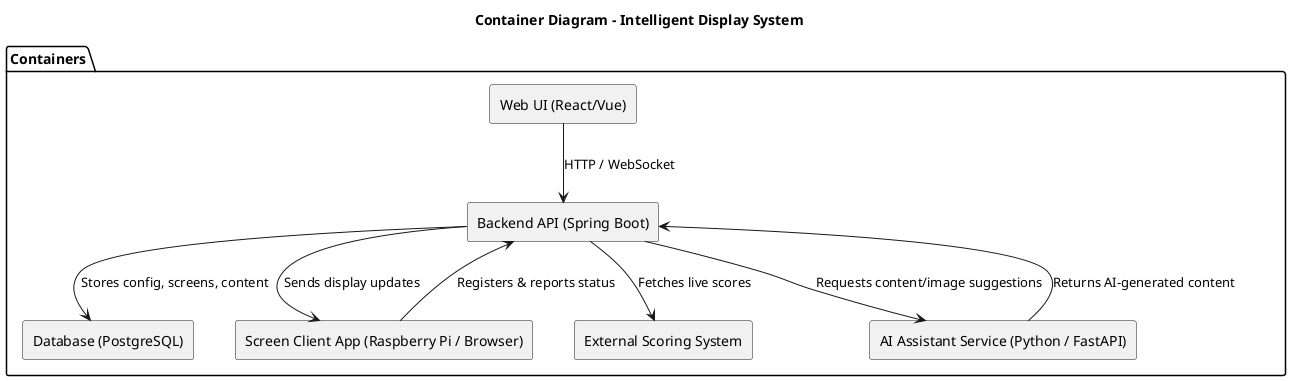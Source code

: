 @startuml
skinparam componentStyle rectangle

package "Containers" {
  [Web UI (React/Vue)] as web_ui
  [Backend API (Spring Boot)] as backend
  [Database (PostgreSQL)] as database
  [Screen Client App (Raspberry Pi / Browser)] as screen_client
  [AI Assistant Service (Python / FastAPI)] as ai_assistant
  [External Scoring System] as external_scoring
}

web_ui --> backend : HTTP / WebSocket
backend --> database : Stores config, screens, content
backend --> screen_client : Sends display updates
backend --> ai_assistant : Requests content/image suggestions
backend --> external_scoring : Fetches live scores

screen_client --> backend : Registers & reports status

ai_assistant --> backend : Returns AI-generated content

title Container Diagram - Intelligent Display System
@enduml